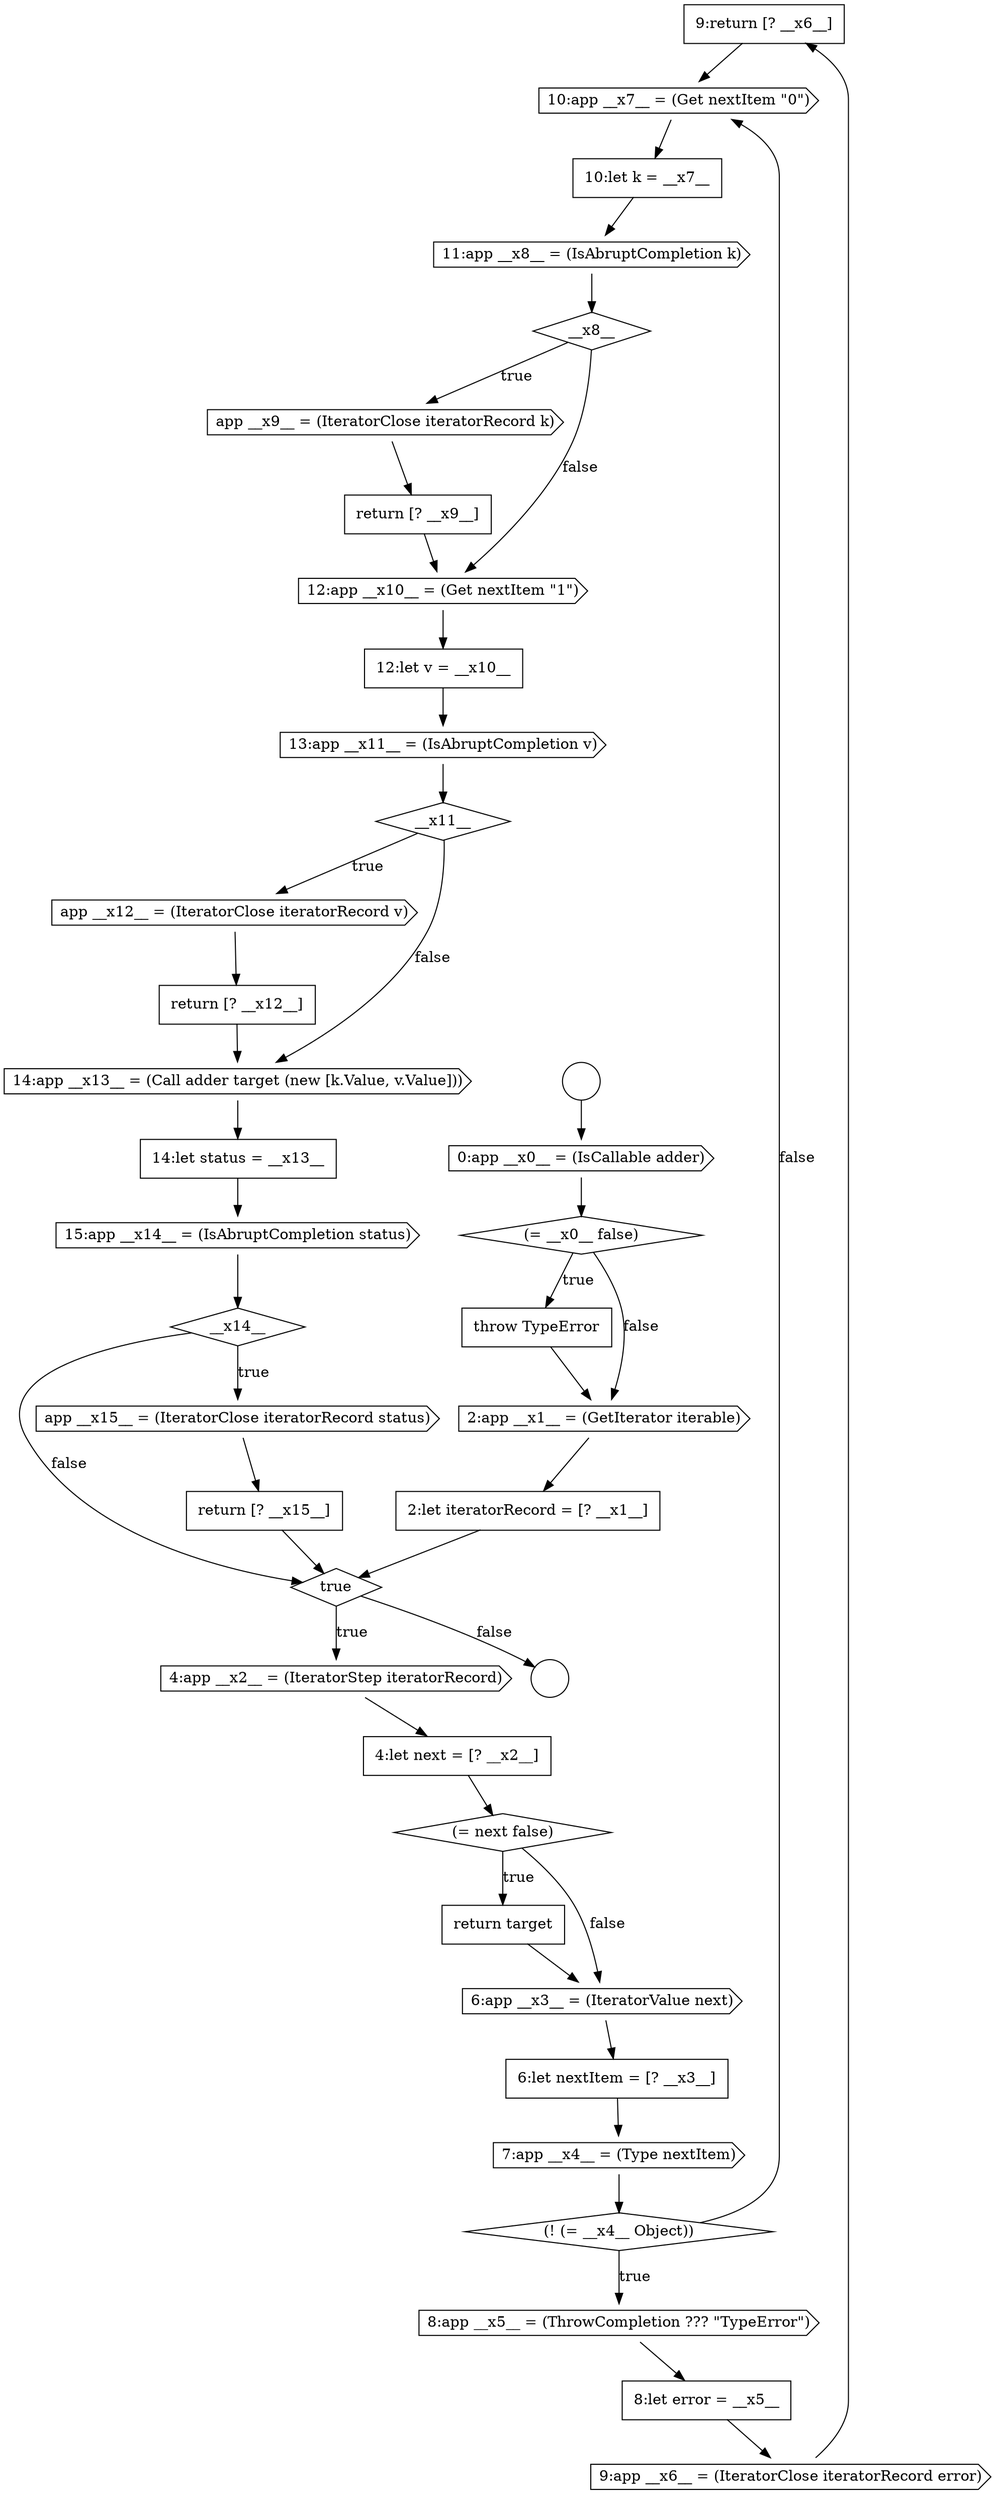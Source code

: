 digraph {
  node16940 [shape=none, margin=0, label=<<font color="black">
    <table border="0" cellborder="1" cellspacing="0" cellpadding="10">
      <tr><td align="left">9:return [? __x6__]</td></tr>
    </table>
  </font>> color="black" fillcolor="white" style=filled]
  node16947 [shape=cds, label=<<font color="black">12:app __x10__ = (Get nextItem &quot;1&quot;)</font>> color="black" fillcolor="white" style=filled]
  node16933 [shape=cds, label=<<font color="black">6:app __x3__ = (IteratorValue next)</font>> color="black" fillcolor="white" style=filled]
  node16953 [shape=cds, label=<<font color="black">14:app __x13__ = (Call adder target (new [k.Value, v.Value]))</font>> color="black" fillcolor="white" style=filled]
  node16957 [shape=cds, label=<<font color="black">app __x15__ = (IteratorClose iteratorRecord status)</font>> color="black" fillcolor="white" style=filled]
  node16927 [shape=none, margin=0, label=<<font color="black">
    <table border="0" cellborder="1" cellspacing="0" cellpadding="10">
      <tr><td align="left">2:let iteratorRecord = [? __x1__]</td></tr>
    </table>
  </font>> color="black" fillcolor="white" style=filled]
  node16954 [shape=none, margin=0, label=<<font color="black">
    <table border="0" cellborder="1" cellspacing="0" cellpadding="10">
      <tr><td align="left">14:let status = __x13__</td></tr>
    </table>
  </font>> color="black" fillcolor="white" style=filled]
  node16958 [shape=none, margin=0, label=<<font color="black">
    <table border="0" cellborder="1" cellspacing="0" cellpadding="10">
      <tr><td align="left">return [? __x15__]</td></tr>
    </table>
  </font>> color="black" fillcolor="white" style=filled]
  node16923 [shape=cds, label=<<font color="black">0:app __x0__ = (IsCallable adder)</font>> color="black" fillcolor="white" style=filled]
  node16941 [shape=cds, label=<<font color="black">10:app __x7__ = (Get nextItem &quot;0&quot;)</font>> color="black" fillcolor="white" style=filled]
  node16935 [shape=cds, label=<<font color="black">7:app __x4__ = (Type nextItem)</font>> color="black" fillcolor="white" style=filled]
  node16945 [shape=cds, label=<<font color="black">app __x9__ = (IteratorClose iteratorRecord k)</font>> color="black" fillcolor="white" style=filled]
  node16938 [shape=none, margin=0, label=<<font color="black">
    <table border="0" cellborder="1" cellspacing="0" cellpadding="10">
      <tr><td align="left">8:let error = __x5__</td></tr>
    </table>
  </font>> color="black" fillcolor="white" style=filled]
  node16955 [shape=cds, label=<<font color="black">15:app __x14__ = (IsAbruptCompletion status)</font>> color="black" fillcolor="white" style=filled]
  node16942 [shape=none, margin=0, label=<<font color="black">
    <table border="0" cellborder="1" cellspacing="0" cellpadding="10">
      <tr><td align="left">10:let k = __x7__</td></tr>
    </table>
  </font>> color="black" fillcolor="white" style=filled]
  node16931 [shape=diamond, label=<<font color="black">(= next false)</font>> color="black" fillcolor="white" style=filled]
  node16921 [shape=circle label=" " color="black" fillcolor="white" style=filled]
  node16943 [shape=cds, label=<<font color="black">11:app __x8__ = (IsAbruptCompletion k)</font>> color="black" fillcolor="white" style=filled]
  node16928 [shape=diamond, label=<<font color="black">true</font>> color="black" fillcolor="white" style=filled]
  node16950 [shape=diamond, label=<<font color="black">__x11__</font>> color="black" fillcolor="white" style=filled]
  node16929 [shape=cds, label=<<font color="black">4:app __x2__ = (IteratorStep iteratorRecord)</font>> color="black" fillcolor="white" style=filled]
  node16946 [shape=none, margin=0, label=<<font color="black">
    <table border="0" cellborder="1" cellspacing="0" cellpadding="10">
      <tr><td align="left">return [? __x9__]</td></tr>
    </table>
  </font>> color="black" fillcolor="white" style=filled]
  node16944 [shape=diamond, label=<<font color="black">__x8__</font>> color="black" fillcolor="white" style=filled]
  node16924 [shape=diamond, label=<<font color="black">(= __x0__ false)</font>> color="black" fillcolor="white" style=filled]
  node16949 [shape=cds, label=<<font color="black">13:app __x11__ = (IsAbruptCompletion v)</font>> color="black" fillcolor="white" style=filled]
  node16936 [shape=diamond, label=<<font color="black">(! (= __x4__ Object))</font>> color="black" fillcolor="white" style=filled]
  node16937 [shape=cds, label=<<font color="black">8:app __x5__ = (ThrowCompletion ??? &quot;TypeError&quot;)</font>> color="black" fillcolor="white" style=filled]
  node16932 [shape=none, margin=0, label=<<font color="black">
    <table border="0" cellborder="1" cellspacing="0" cellpadding="10">
      <tr><td align="left">return target</td></tr>
    </table>
  </font>> color="black" fillcolor="white" style=filled]
  node16926 [shape=cds, label=<<font color="black">2:app __x1__ = (GetIterator iterable)</font>> color="black" fillcolor="white" style=filled]
  node16952 [shape=none, margin=0, label=<<font color="black">
    <table border="0" cellborder="1" cellspacing="0" cellpadding="10">
      <tr><td align="left">return [? __x12__]</td></tr>
    </table>
  </font>> color="black" fillcolor="white" style=filled]
  node16922 [shape=circle label=" " color="black" fillcolor="white" style=filled]
  node16948 [shape=none, margin=0, label=<<font color="black">
    <table border="0" cellborder="1" cellspacing="0" cellpadding="10">
      <tr><td align="left">12:let v = __x10__</td></tr>
    </table>
  </font>> color="black" fillcolor="white" style=filled]
  node16951 [shape=cds, label=<<font color="black">app __x12__ = (IteratorClose iteratorRecord v)</font>> color="black" fillcolor="white" style=filled]
  node16934 [shape=none, margin=0, label=<<font color="black">
    <table border="0" cellborder="1" cellspacing="0" cellpadding="10">
      <tr><td align="left">6:let nextItem = [? __x3__]</td></tr>
    </table>
  </font>> color="black" fillcolor="white" style=filled]
  node16925 [shape=none, margin=0, label=<<font color="black">
    <table border="0" cellborder="1" cellspacing="0" cellpadding="10">
      <tr><td align="left">throw TypeError</td></tr>
    </table>
  </font>> color="black" fillcolor="white" style=filled]
  node16956 [shape=diamond, label=<<font color="black">__x14__</font>> color="black" fillcolor="white" style=filled]
  node16939 [shape=cds, label=<<font color="black">9:app __x6__ = (IteratorClose iteratorRecord error)</font>> color="black" fillcolor="white" style=filled]
  node16930 [shape=none, margin=0, label=<<font color="black">
    <table border="0" cellborder="1" cellspacing="0" cellpadding="10">
      <tr><td align="left">4:let next = [? __x2__]</td></tr>
    </table>
  </font>> color="black" fillcolor="white" style=filled]
  node16942 -> node16943 [ color="black"]
  node16929 -> node16930 [ color="black"]
  node16954 -> node16955 [ color="black"]
  node16921 -> node16923 [ color="black"]
  node16955 -> node16956 [ color="black"]
  node16938 -> node16939 [ color="black"]
  node16932 -> node16933 [ color="black"]
  node16949 -> node16950 [ color="black"]
  node16930 -> node16931 [ color="black"]
  node16950 -> node16951 [label=<<font color="black">true</font>> color="black"]
  node16950 -> node16953 [label=<<font color="black">false</font>> color="black"]
  node16951 -> node16952 [ color="black"]
  node16923 -> node16924 [ color="black"]
  node16935 -> node16936 [ color="black"]
  node16957 -> node16958 [ color="black"]
  node16945 -> node16946 [ color="black"]
  node16933 -> node16934 [ color="black"]
  node16924 -> node16925 [label=<<font color="black">true</font>> color="black"]
  node16924 -> node16926 [label=<<font color="black">false</font>> color="black"]
  node16939 -> node16940 [ color="black"]
  node16956 -> node16957 [label=<<font color="black">true</font>> color="black"]
  node16956 -> node16928 [label=<<font color="black">false</font>> color="black"]
  node16940 -> node16941 [ color="black"]
  node16937 -> node16938 [ color="black"]
  node16926 -> node16927 [ color="black"]
  node16941 -> node16942 [ color="black"]
  node16953 -> node16954 [ color="black"]
  node16944 -> node16945 [label=<<font color="black">true</font>> color="black"]
  node16944 -> node16947 [label=<<font color="black">false</font>> color="black"]
  node16952 -> node16953 [ color="black"]
  node16931 -> node16932 [label=<<font color="black">true</font>> color="black"]
  node16931 -> node16933 [label=<<font color="black">false</font>> color="black"]
  node16948 -> node16949 [ color="black"]
  node16943 -> node16944 [ color="black"]
  node16934 -> node16935 [ color="black"]
  node16946 -> node16947 [ color="black"]
  node16947 -> node16948 [ color="black"]
  node16928 -> node16929 [label=<<font color="black">true</font>> color="black"]
  node16928 -> node16922 [label=<<font color="black">false</font>> color="black"]
  node16927 -> node16928 [ color="black"]
  node16936 -> node16937 [label=<<font color="black">true</font>> color="black"]
  node16936 -> node16941 [label=<<font color="black">false</font>> color="black"]
  node16925 -> node16926 [ color="black"]
  node16958 -> node16928 [ color="black"]
}
